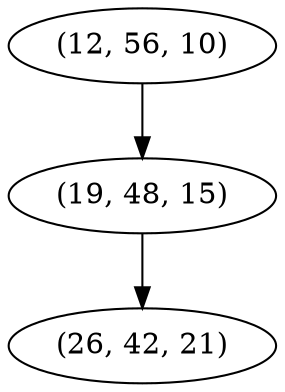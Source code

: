 digraph tree {
    "(12, 56, 10)";
    "(19, 48, 15)";
    "(26, 42, 21)";
    "(12, 56, 10)" -> "(19, 48, 15)";
    "(19, 48, 15)" -> "(26, 42, 21)";
}
